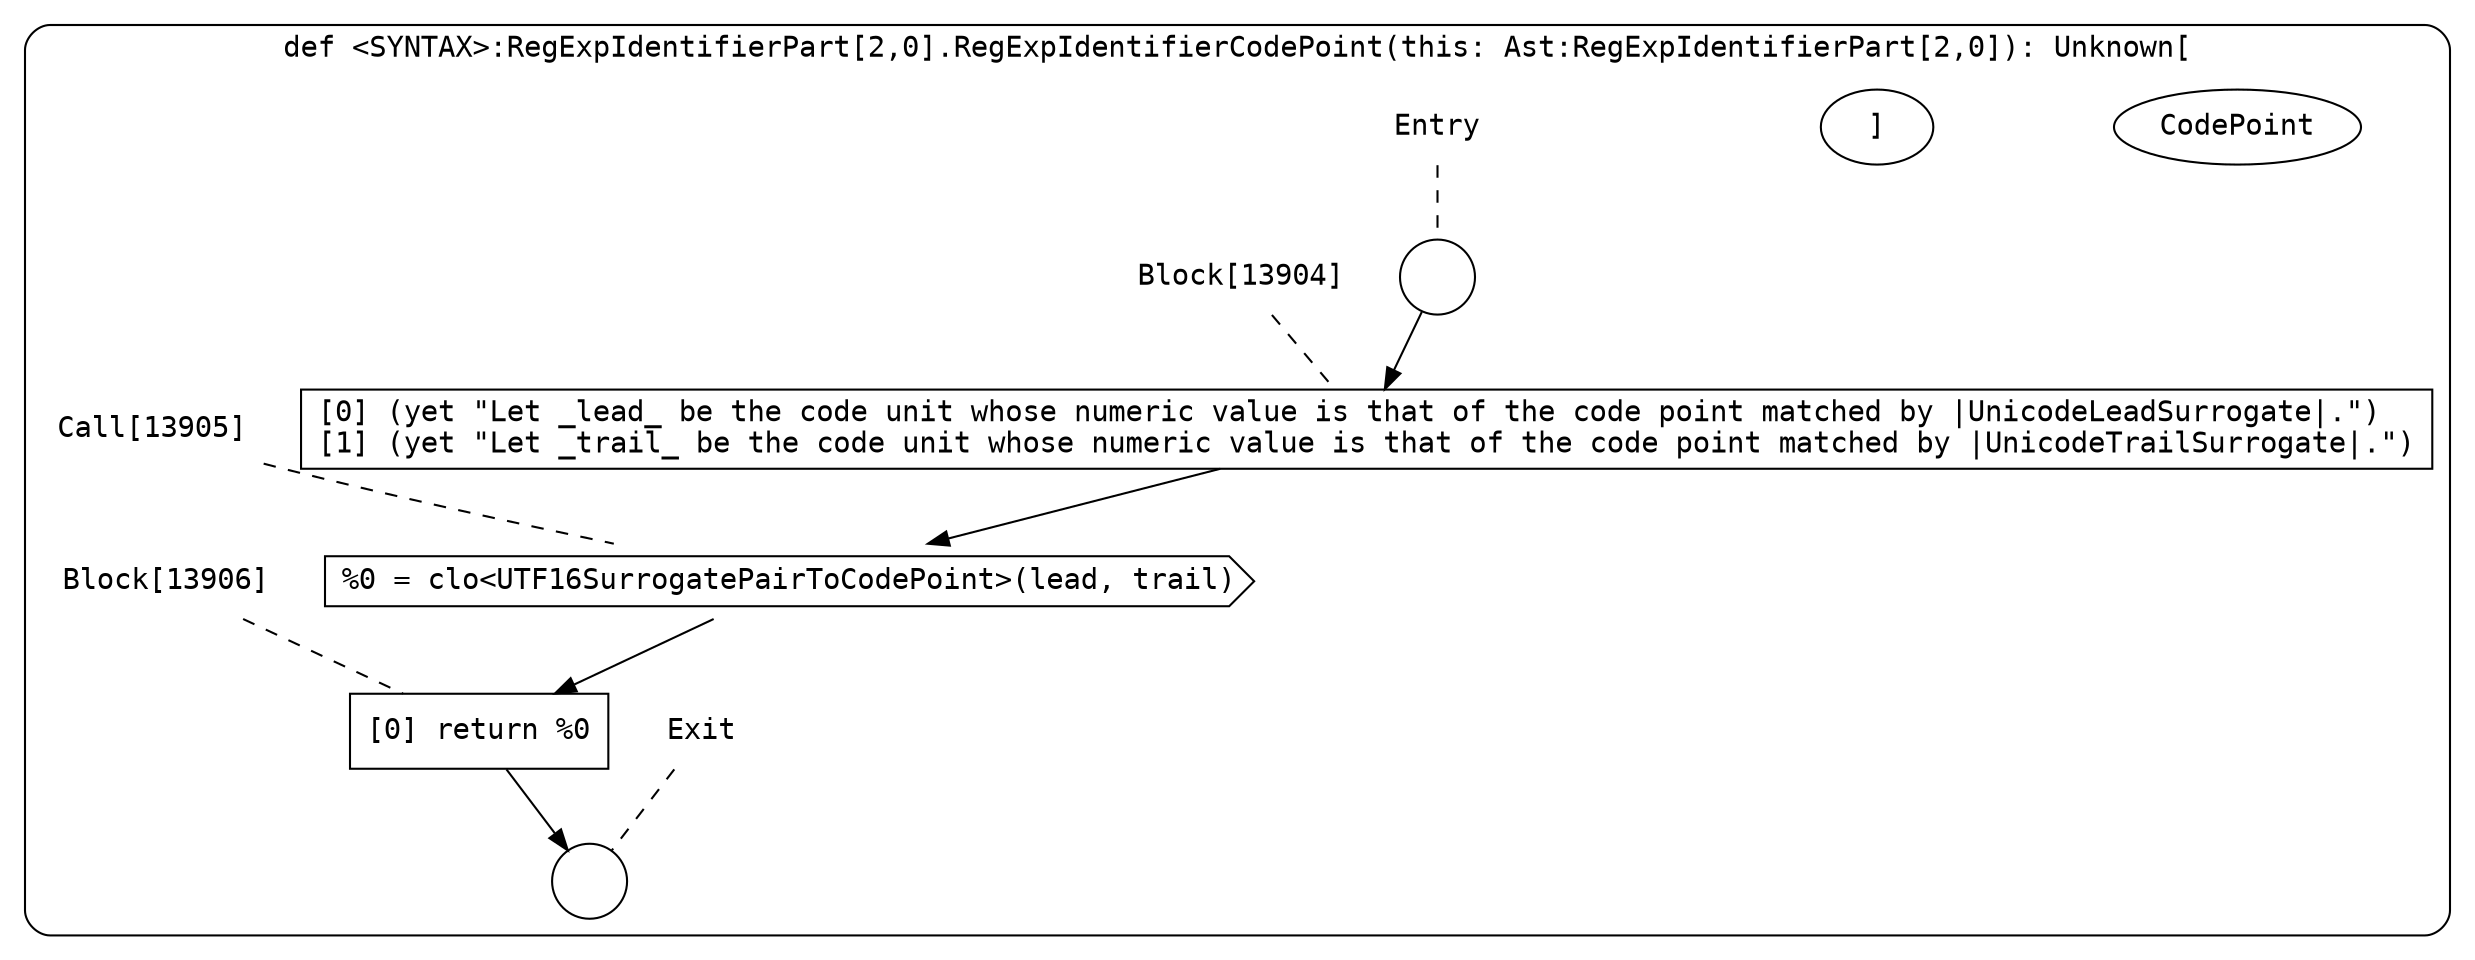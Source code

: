 digraph {
  graph [fontname = "Consolas"]
  node [fontname = "Consolas"]
  edge [fontname = "Consolas"]
  subgraph cluster2240 {
    label = "def <SYNTAX>:RegExpIdentifierPart[2,0].RegExpIdentifierCodePoint(this: Ast:RegExpIdentifierPart[2,0]): Unknown["CodePoint"]"
    style = rounded
    cluster2240_entry_name [shape=none, label=<<font color="black">Entry</font>>]
    cluster2240_entry_name -> cluster2240_entry [arrowhead=none, color="black", style=dashed]
    cluster2240_entry [shape=circle label=" " color="black" fillcolor="white" style=filled]
    cluster2240_entry -> node13904 [color="black"]
    cluster2240_exit_name [shape=none, label=<<font color="black">Exit</font>>]
    cluster2240_exit_name -> cluster2240_exit [arrowhead=none, color="black", style=dashed]
    cluster2240_exit [shape=circle label=" " color="black" fillcolor="white" style=filled]
    node13904_name [shape=none, label=<<font color="black">Block[13904]</font>>]
    node13904_name -> node13904 [arrowhead=none, color="black", style=dashed]
    node13904 [shape=box, label=<<font color="black">[0] (yet &quot;Let _lead_ be the code unit whose numeric value is that of the code point matched by |UnicodeLeadSurrogate|.&quot;)<BR ALIGN="LEFT"/>[1] (yet &quot;Let _trail_ be the code unit whose numeric value is that of the code point matched by |UnicodeTrailSurrogate|.&quot;)<BR ALIGN="LEFT"/></font>> color="black" fillcolor="white", style=filled]
    node13904 -> node13905 [color="black"]
    node13905_name [shape=none, label=<<font color="black">Call[13905]</font>>]
    node13905_name -> node13905 [arrowhead=none, color="black", style=dashed]
    node13905 [shape=cds, label=<<font color="black">%0 = clo&lt;UTF16SurrogatePairToCodePoint&gt;(lead, trail)</font>> color="black" fillcolor="white", style=filled]
    node13905 -> node13906 [color="black"]
    node13906_name [shape=none, label=<<font color="black">Block[13906]</font>>]
    node13906_name -> node13906 [arrowhead=none, color="black", style=dashed]
    node13906 [shape=box, label=<<font color="black">[0] return %0<BR ALIGN="LEFT"/></font>> color="black" fillcolor="white", style=filled]
    node13906 -> cluster2240_exit [color="black"]
  }
}